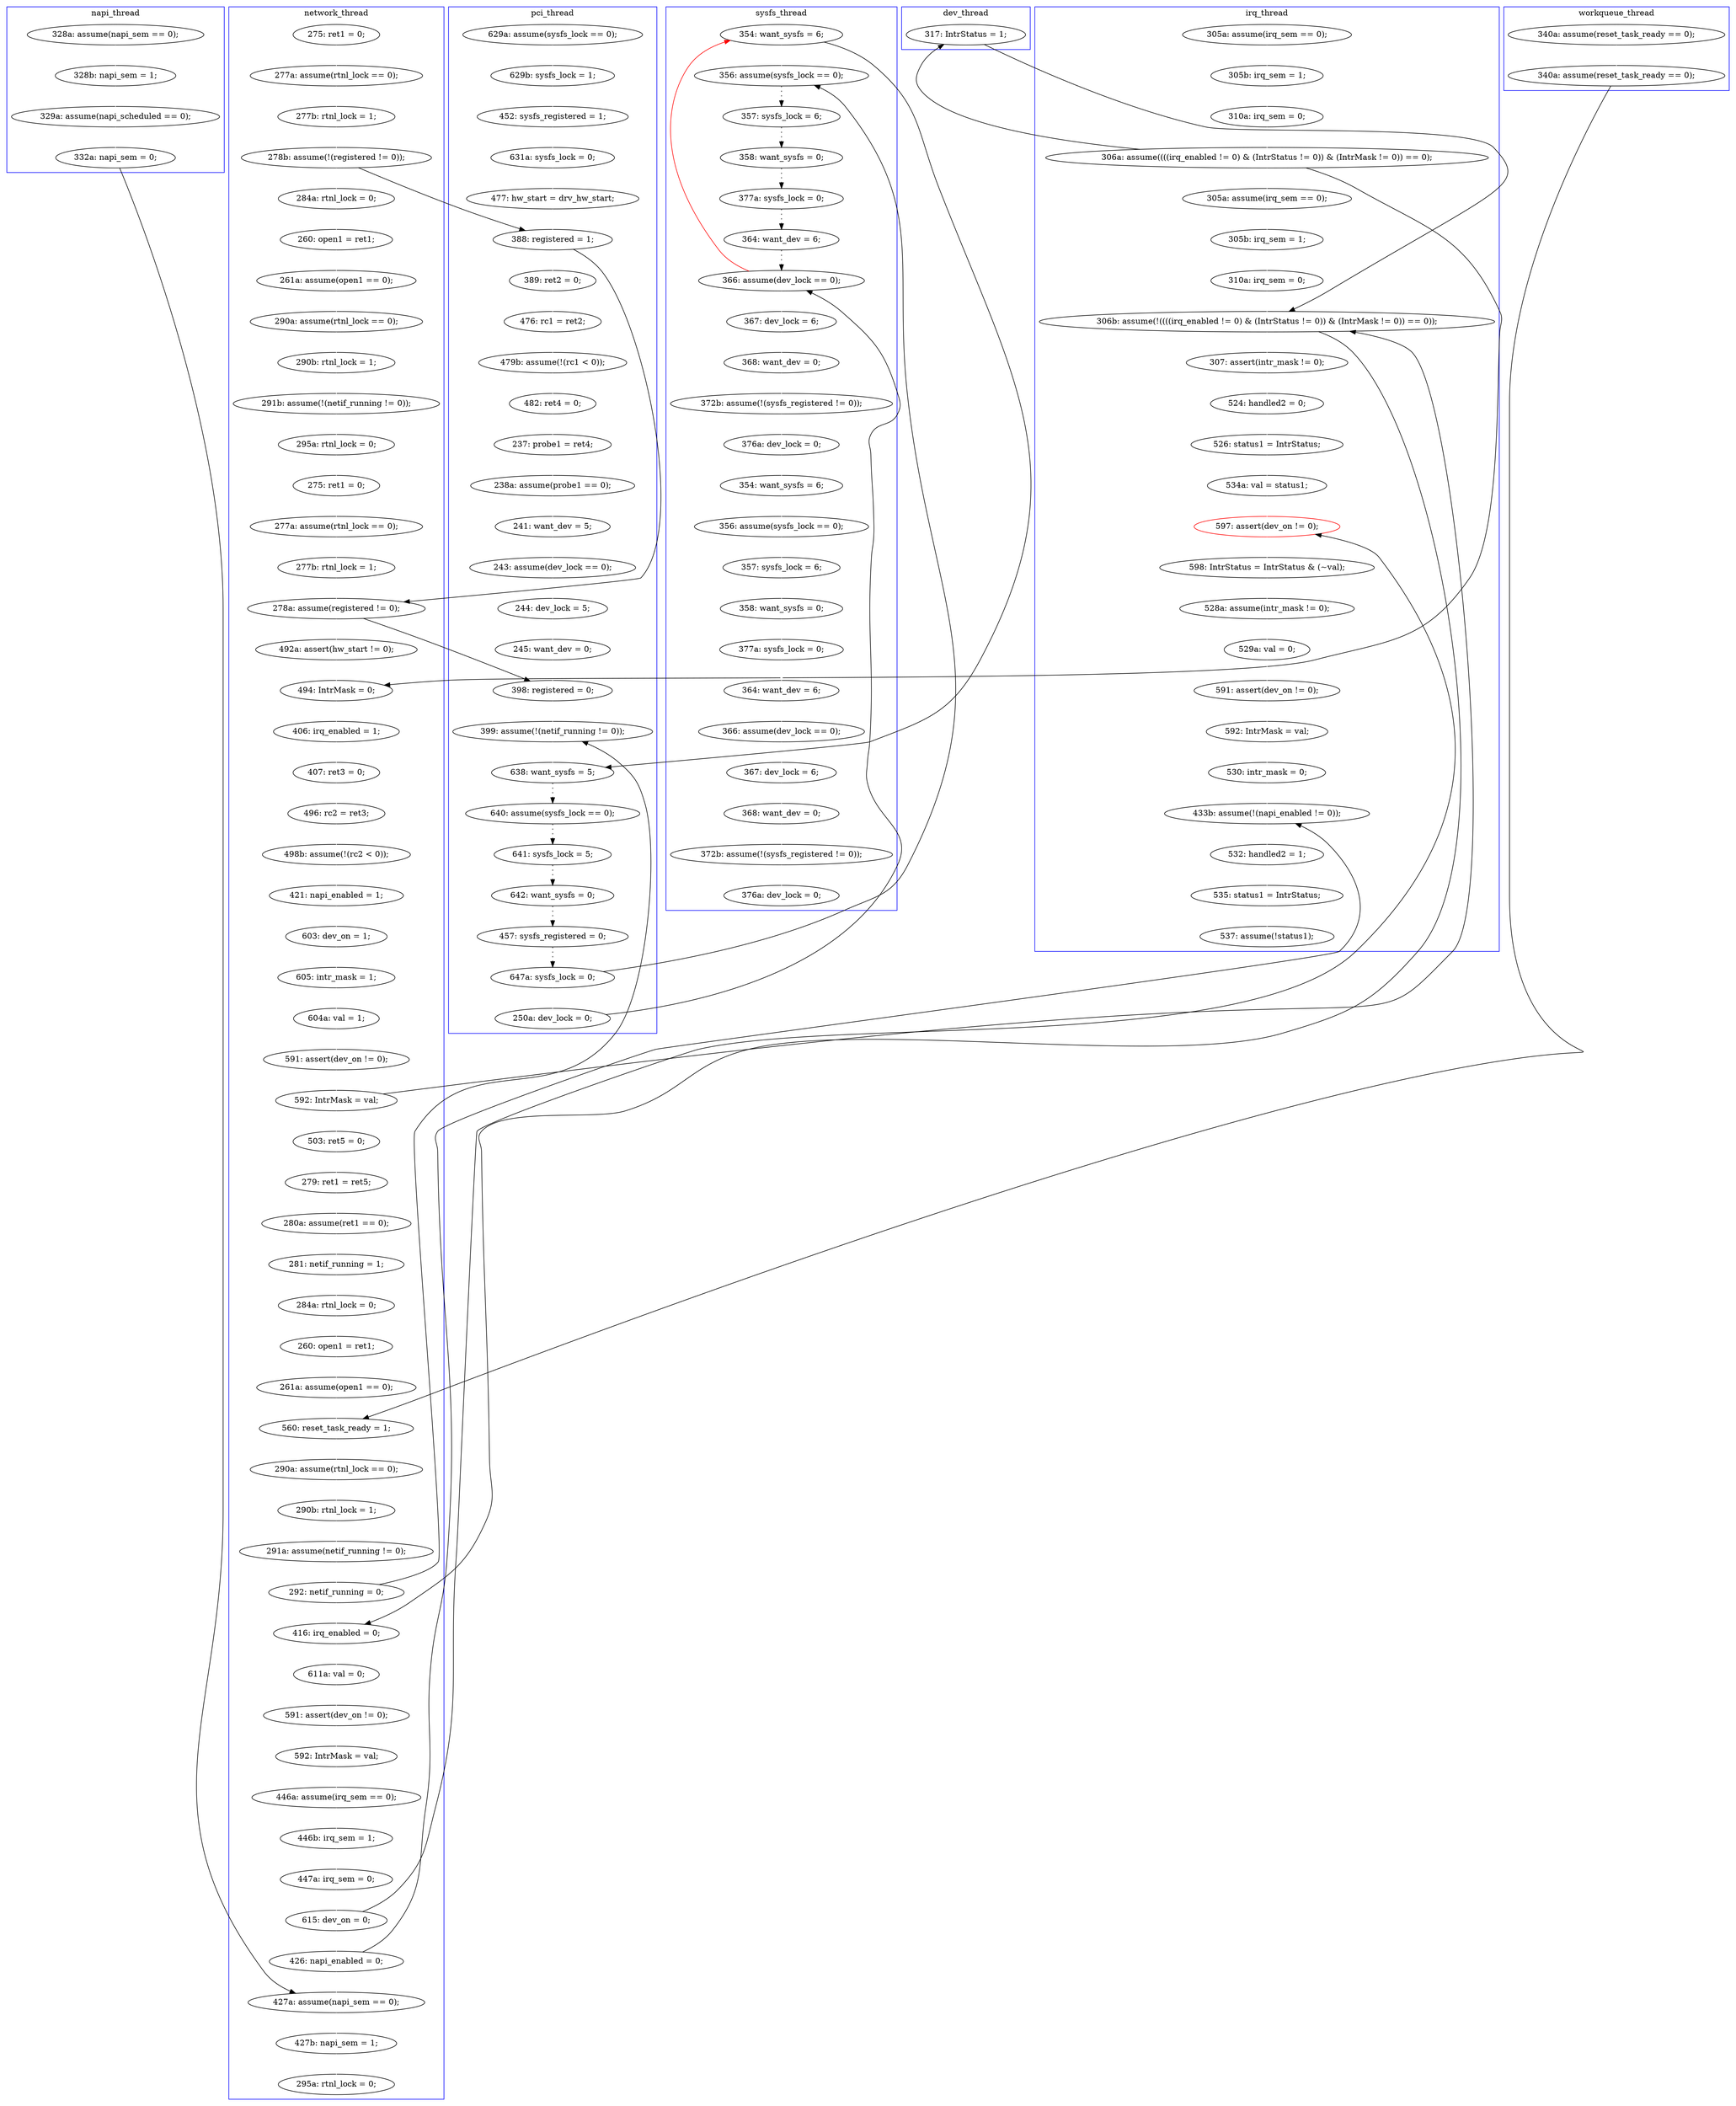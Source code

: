 digraph Counterexample {
	234 -> 236 [color = white, style = solid]
	204 -> 208 [color = white, style = solid]
	59 -> 83 [color = white, style = solid]
	302 -> 305 [color = white, style = solid]
	148 -> 190 [color = white, style = solid]
	72 -> 75 [color = white, style = solid]
	157 -> 161 [color = white, style = solid]
	51 -> 53 [color = white, style = solid]
	127 -> 130 [color = white, style = solid]
	71 -> 72 [color = white, style = solid]
	44 -> 142 [color = black, style = solid, constraint = false]
	114 -> 120 [color = white, style = solid]
	83 -> 189 [color = black, style = solid, constraint = false]
	68 -> 70 [color = white, style = solid]
	264 -> 269 [color = black, style = solid, constraint = false]
	146 -> 147 [color = white, style = solid]
	258 -> 259 [color = white, style = solid]
	250 -> 255 [color = white, style = solid]
	93 -> 99 [color = white, style = solid]
	99 -> 110 [color = white, style = solid]
	39 -> 41 [color = white, style = solid]
	118 -> 198 [color = white, style = solid]
	254 -> 264 [color = black, style = dotted]
	232 -> 234 [color = white, style = solid]
	152 -> 153 [color = white, style = solid]
	268 -> 275 [color = white, style = solid]
	224 -> 228 [color = white, style = solid]
	53 -> 78 [color = white, style = solid]
	125 -> 132 [color = black, style = solid, constraint = false]
	132 -> 190 [color = black, style = solid, constraint = false]
	161 -> 165 [color = white, style = solid]
	230 -> 252 [color = white, style = solid]
	29 -> 30 [color = white, style = solid]
	240 -> 249 [color = white, style = solid]
	243 -> 244 [color = black, style = dotted]
	245 -> 254 [color = black, style = dotted]
	167 -> 169 [color = white, style = solid]
	46 -> 114 [color = white, style = solid]
	137 -> 142 [color = white, style = solid]
	241 -> 243 [color = black, style = dotted]
	289 -> 293 [color = white, style = solid]
	280 -> 281 [color = black, style = dotted]
	249 -> 250 [color = white, style = solid]
	171 -> 198 [color = black, style = solid, constraint = false]
	252 -> 258 [color = white, style = solid]
	259 -> 292 [color = white, style = solid]
	117 -> 118 [color = white, style = solid]
	112 -> 132 [color = white, style = solid]
	208 -> 210 [color = white, style = solid]
	120 -> 125 [color = white, style = solid]
	286 -> 289 [color = white, style = solid]
	305 -> 307 [color = white, style = solid]
	270 -> 271 [color = black, style = dotted]
	174 -> 175 [color = white, style = solid]
	277 -> 313 [color = white, style = solid]
	184 -> 189 [color = white, style = solid]
	273 -> 280 [color = black, style = dotted]
	125 -> 126 [color = white, style = solid]
	70 -> 125 [color = black, style = solid, constraint = false]
	228 -> 230 [color = white, style = solid]
	165 -> 166 [color = white, style = solid]
	282 -> 283 [color = white, style = solid]
	179 -> 180 [color = white, style = solid]
	230 -> 238 [color = black, style = solid, constraint = false]
	147 -> 148 [color = white, style = solid]
	199 -> 212 [color = black, style = solid, constraint = false]
	236 -> 238 [color = white, style = solid]
	262 -> 268 [color = white, style = solid]
	210 -> 214 [color = white, style = solid]
	96 -> 198 [color = black, style = solid, constraint = false]
	142 -> 152 [color = white, style = solid]
	301 -> 302 [color = white, style = solid]
	264 -> 279 [color = white, style = solid]
	67 -> 68 [color = white, style = solid]
	180 -> 181 [color = white, style = solid]
	171 -> 174 [color = white, style = solid]
	212 -> 241 [color = white, style = solid]
	110 -> 111 [color = white, style = solid]
	195 -> 197 [color = white, style = solid]
	190 -> 212 [color = white, style = solid]
	111 -> 112 [color = white, style = solid]
	75 -> 89 [color = white, style = solid]
	38 -> 39 [color = white, style = solid]
	132 -> 137 [color = white, style = solid]
	44 -> 116 [color = white, style = solid]
	41 -> 44 [color = white, style = solid]
	178 -> 179 [color = white, style = solid]
	50 -> 51 [color = white, style = solid]
	300 -> 301 [color = white, style = solid]
	199 -> 204 [color = white, style = solid]
	296 -> 298 [color = white, style = solid]
	279 -> 281 [color = black, style = solid, constraint = false]
	275 -> 277 [color = white, style = solid]
	252 -> 268 [color = black, style = solid, constraint = false]
	90 -> 93 [color = white, style = solid]
	293 -> 294 [color = white, style = solid]
	70 -> 71 [color = white, style = solid]
	106 -> 241 [color = black, style = solid, constraint = false]
	130 -> 131 [color = white, style = solid]
	198 -> 204 [color = black, style = solid, constraint = false]
	153 -> 154 [color = white, style = solid]
	166 -> 167 [color = white, style = solid]
	194 -> 195 [color = white, style = solid]
	141 -> 143 [color = white, style = solid]
	66 -> 67 [color = white, style = solid]
	223 -> 224 [color = white, style = solid]
	106 -> 269 [color = white, style = solid]
	198 -> 219 [color = white, style = solid]
	30 -> 46 [color = white, style = solid]
	154 -> 157 [color = white, style = solid]
	255 -> 257 [color = white, style = solid]
	283 -> 285 [color = white, style = solid]
	285 -> 286 [color = white, style = solid]
	89 -> 90 [color = white, style = solid]
	126 -> 127 [color = white, style = solid]
	175 -> 178 [color = white, style = solid]
	169 -> 171 [color = white, style = solid]
	138 -> 141 [color = white, style = solid]
	78 -> 258 [color = black, style = solid, constraint = false]
	131 -> 138 [color = white, style = solid]
	219 -> 232 [color = white, style = solid]
	44 -> 96 [color = black, style = solid, constraint = false]
	281 -> 282 [color = white, style = solid]
	298 -> 300 [color = white, style = solid]
	238 -> 240 [color = white, style = solid]
	214 -> 223 [color = white, style = solid]
	281 -> 106 [color = red, style = solid, constraint = false]
	269 -> 270 [color = black, style = dotted]
	244 -> 245 [color = black, style = dotted]
	181 -> 184 [color = white, style = solid]
	257 -> 262 [color = white, style = solid]
	294 -> 295 [color = white, style = solid]
	189 -> 194 [color = white, style = solid]
	295 -> 296 [color = white, style = solid]
	197 -> 199 [color = white, style = solid]
	116 -> 117 [color = white, style = solid]
	143 -> 146 [color = white, style = solid]
	271 -> 273 [color = black, style = dotted]
	subgraph cluster7 {
		label = dev_thread
		color = blue
		96  [label = "317: IntrStatus = 1;"]
	}
	subgraph cluster5 {
		label = workqueue_thread
		color = blue
		83  [label = "340a: assume(reset_task_ready == 0);"]
		59  [label = "340a: assume(reset_task_ready == 0);"]
	}
	subgraph cluster3 {
		label = irq_thread
		color = blue
		219  [label = "307: assert(intr_mask != 0);"]
		249  [label = "528a: assume(intr_mask != 0);"]
		234  [label = "526: status1 = IntrStatus;"]
		236  [label = "534a: val = status1;"]
		250  [label = "529a: val = 0;"]
		38  [label = "305a: assume(irq_sem == 0);"]
		268  [label = "433b: assume(!(napi_enabled != 0));"]
		275  [label = "532: handled2 = 1;"]
		41  [label = "310a: irq_sem = 0;"]
		198  [label = "306b: assume(!((((irq_enabled != 0) & (IntrStatus != 0)) & (IntrMask != 0)) == 0));"]
		232  [label = "524: handled2 = 0;"]
		257  [label = "592: IntrMask = val;"]
		238  [label = "597: assert(dev_on != 0);", color = red]
		262  [label = "530: intr_mask = 0;"]
		255  [label = "591: assert(dev_on != 0);"]
		313  [label = "537: assume(!status1);"]
		240  [label = "598: IntrStatus = IntrStatus & (~val);"]
		116  [label = "305a: assume(irq_sem == 0);"]
		118  [label = "310a: irq_sem = 0;"]
		117  [label = "305b: irq_sem = 1;"]
		44  [label = "306a: assume((((irq_enabled != 0) & (IntrStatus != 0)) & (IntrMask != 0)) == 0);"]
		39  [label = "305b: irq_sem = 1;"]
		277  [label = "535: status1 = IntrStatus;"]
	}
	subgraph cluster6 {
		label = sysfs_thread
		color = blue
		298  [label = "364: want_dev = 6;"]
		294  [label = "357: sysfs_lock = 6;"]
		281  [label = "366: assume(dev_lock == 0);"]
		270  [label = "357: sysfs_lock = 6;"]
		283  [label = "368: want_dev = 0;"]
		305  [label = "372b: assume(!(sysfs_registered != 0));"]
		273  [label = "377a: sysfs_lock = 0;"]
		302  [label = "368: want_dev = 0;"]
		280  [label = "364: want_dev = 6;"]
		296  [label = "377a: sysfs_lock = 0;"]
		271  [label = "358: want_sysfs = 0;"]
		269  [label = "356: assume(sysfs_lock == 0);"]
		295  [label = "358: want_sysfs = 0;"]
		293  [label = "356: assume(sysfs_lock == 0);"]
		286  [label = "376a: dev_lock = 0;"]
		300  [label = "366: assume(dev_lock == 0);"]
		301  [label = "367: dev_lock = 6;"]
		282  [label = "367: dev_lock = 6;"]
		307  [label = "376a: dev_lock = 0;"]
		106  [label = "354: want_sysfs = 6;"]
		289  [label = "354: want_sysfs = 6;"]
		285  [label = "372b: assume(!(sysfs_registered != 0));"]
	}
	subgraph cluster4 {
		label = napi_thread
		color = blue
		51  [label = "328b: napi_sem = 1;"]
		53  [label = "329a: assume(napi_scheduled == 0);"]
		78  [label = "332a: napi_sem = 0;"]
		50  [label = "328a: assume(napi_sem == 0);"]
	}
	subgraph cluster1 {
		label = pci_thread
		color = blue
		46  [label = "452: sysfs_registered = 1;"]
		279  [label = "250a: dev_lock = 0;"]
		138  [label = "237: probe1 = ret4;"]
		243  [label = "640: assume(sysfs_lock == 0);"]
		114  [label = "631a: sysfs_lock = 0;"]
		126  [label = "389: ret2 = 0;"]
		120  [label = "477: hw_start = drv_hw_start;"]
		130  [label = "479b: assume(!(rc1 < 0));"]
		147  [label = "244: dev_lock = 5;"]
		127  [label = "476: rc1 = ret2;"]
		146  [label = "243: assume(dev_lock == 0);"]
		244  [label = "641: sysfs_lock = 5;"]
		190  [label = "398: registered = 0;"]
		131  [label = "482: ret4 = 0;"]
		264  [label = "647a: sysfs_lock = 0;"]
		245  [label = "642: want_sysfs = 0;"]
		148  [label = "245: want_dev = 0;"]
		254  [label = "457: sysfs_registered = 0;"]
		241  [label = "638: want_sysfs = 5;"]
		29  [label = "629a: assume(sysfs_lock == 0);"]
		141  [label = "238a: assume(probe1 == 0);"]
		30  [label = "629b: sysfs_lock = 1;"]
		143  [label = "241: want_dev = 5;"]
		125  [label = "388: registered = 1;"]
		212  [label = "399: assume(!(netif_running != 0));"]
	}
	subgraph cluster2 {
		label = network_thread
		color = blue
		171  [label = "592: IntrMask = val;"]
		112  [label = "277b: rtnl_lock = 1;"]
		189  [label = "560: reset_task_ready = 1;"]
		71  [label = "284a: rtnl_lock = 0;"]
		174  [label = "503: ret5 = 0;"]
		224  [label = "446b: irq_sem = 1;"]
		93  [label = "291b: assume(!(netif_running != 0));"]
		178  [label = "280a: assume(ret1 == 0);"]
		153  [label = "407: ret3 = 0;"]
		195  [label = "290b: rtnl_lock = 1;"]
		70  [label = "278b: assume(!(registered != 0));"]
		210  [label = "591: assert(dev_on != 0);"]
		111  [label = "277a: assume(rtnl_lock == 0);"]
		223  [label = "446a: assume(irq_sem == 0);"]
		75  [label = "261a: assume(open1 == 0);"]
		228  [label = "447a: irq_sem = 0;"]
		157  [label = "498b: assume(!(rc2 < 0));"]
		259  [label = "427b: napi_sem = 1;"]
		181  [label = "260: open1 = ret1;"]
		165  [label = "603: dev_on = 1;"]
		90  [label = "290b: rtnl_lock = 1;"]
		99  [label = "295a: rtnl_lock = 0;"]
		152  [label = "406: irq_enabled = 1;"]
		166  [label = "605: intr_mask = 1;"]
		167  [label = "604a: val = 1;"]
		67  [label = "277a: assume(rtnl_lock == 0);"]
		258  [label = "427a: assume(napi_sem == 0);"]
		169  [label = "591: assert(dev_on != 0);"]
		214  [label = "592: IntrMask = val;"]
		132  [label = "278a: assume(registered != 0);"]
		66  [label = "275: ret1 = 0;"]
		89  [label = "290a: assume(rtnl_lock == 0);"]
		72  [label = "260: open1 = ret1;"]
		184  [label = "261a: assume(open1 == 0);"]
		252  [label = "426: napi_enabled = 0;"]
		142  [label = "494: IntrMask = 0;"]
		154  [label = "496: rc2 = ret3;"]
		204  [label = "416: irq_enabled = 0;"]
		292  [label = "295a: rtnl_lock = 0;"]
		68  [label = "277b: rtnl_lock = 1;"]
		208  [label = "611a: val = 0;"]
		197  [label = "291a: assume(netif_running != 0);"]
		161  [label = "421: napi_enabled = 1;"]
		175  [label = "279: ret1 = ret5;"]
		199  [label = "292: netif_running = 0;"]
		179  [label = "281: netif_running = 1;"]
		137  [label = "492a: assert(hw_start != 0);"]
		194  [label = "290a: assume(rtnl_lock == 0);"]
		230  [label = "615: dev_on = 0;"]
		110  [label = "275: ret1 = 0;"]
		180  [label = "284a: rtnl_lock = 0;"]
	}
}